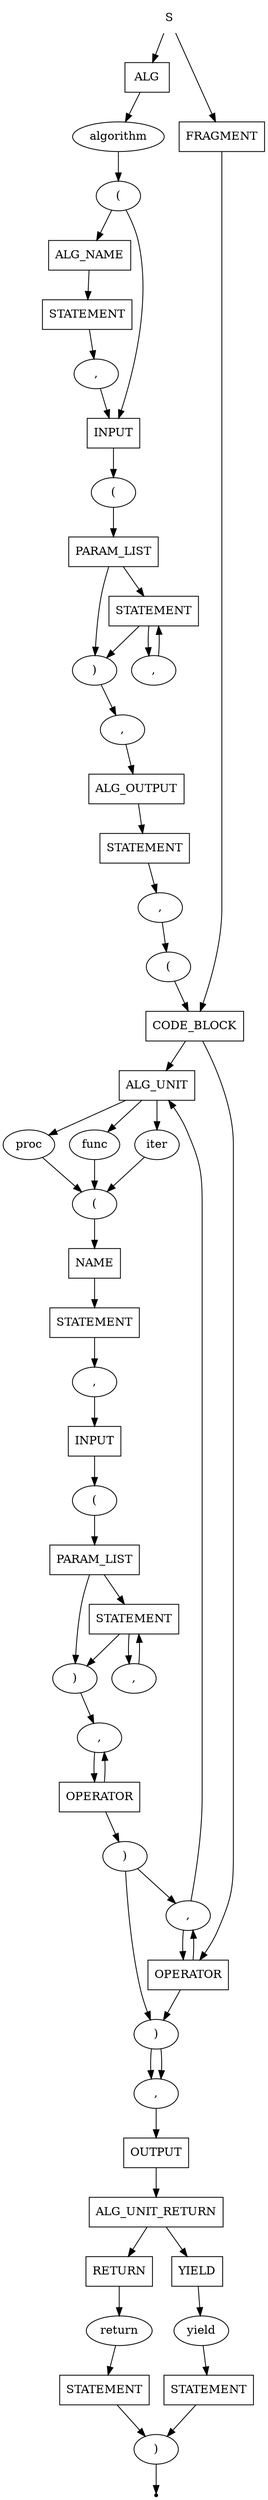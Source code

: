 digraph S {
    start [label=S shape=plaintext]
    alg [label=ALG shape=box]

    statement [label=STATEMENT shape=box]

    algorithm [label=algorithm shape=oval]
    alg_br_open [label="(" shape=oval]
    alg_br_close [label=")" shape=oval]
    alg_name [label=ALG_NAME shape=box]
    alg_comma_1 [label="," shape=oval]
    alg_comma_2 [label="," shape=oval]
    alg_comma_3 [label="," shape=oval]
    alg_comma_4 [label="," shape=oval]
    input [label=INPUT shape=box]
    alg_output [label=ALG_OUTPUT shape=box]
    out_statement [label=STATEMENT shape=box]

    cb_open [label="(" shape=oval]
    cb_close [label=")" shape=oval]
    code_block [label=CODE_BLOCK shape=box]
    output [label=OUTPUT shape=box]

    return_type [label=ALG_UNIT_RETURN shape=box]
    return [label=RETURN shape=box]
    
    return_command [label="return" shape=oval]
    return_command_statement [label=STATEMENT shape=box]

    yield [label=YIELD shape=box]

    yield_command [label="yield" shape=oval]
    yield_command_statement [label=STATEMENT shape=box]

    input_br_open [label="(" shape=oval]
    input_br_close [label=")" shape=oval]
    param_list [label=PARAM_LIST shape=box]

    param_list_statement [label=STATEMENT shape=box]
    param_list_comma [label="," shape=oval]

    fragment [label=FRAGMENT shape=box]
    end [label="" shape=point]

    alg_unit [label=ALG_UNIT shape=box]

    proc [label=proc shape=oval]
    func [label=func shape=oval]
    iter [label=iter shape=oval]
    alg_unit_br_open [label="(" shape=oval]
    alg_unit_br_close [label=")" shape=oval]
    alg_unit_name [label=NAME shape=box]
    alg_unit_name_statement [label=STATEMENT shape=box]
    alg_unit_comma_1 [label="," shape=oval]
    alg_unit_comma_2 [label="," shape=oval]
    alg_unit_input [label=INPUT shape=box]

    input_br_open_2 [label="(" shape=oval]
    input_br_close_2 [label=")" shape=oval]
    param_list_2 [label=PARAM_LIST shape=box]

    param_list_statement_2 [label=STATEMENT shape=box]
    param_list_comma_2 [label="," shape=oval]

    alg_unit_operator [label=OPERATOR shape=box]

    operator [label=OPERATOR shape=box]
    code_block_comma [label="," shape=oval]






    start -> alg
    start -> fragment
    fragment -> code_block

    alg -> algorithm
    algorithm -> alg_br_open
    alg_br_open -> alg_name
    alg_br_open -> input
    alg_name -> statement
    statement -> alg_comma_1
    alg_comma_1 -> input

    input -> input_br_open
    input_br_open -> param_list
    input_br_close -> alg_comma_2

    param_list -> param_list_statement
    param_list_statement -> param_list_comma
    param_list_comma -> param_list_statement
    param_list_statement -> input_br_close
    param_list -> input_br_close

    alg_comma_2 -> alg_output
    alg_output -> out_statement
    out_statement -> alg_comma_3

    alg_comma_3 -> cb_open
    cb_open -> code_block
    code_block -> alg_unit
    cb_close -> alg_comma_4

    code_block -> operator
    code_block_comma -> alg_unit
    code_block_comma -> operator
    operator -> code_block_comma
    
    alg_unit -> func
    alg_unit -> proc
    alg_unit -> iter
    func -> alg_unit_br_open
    proc -> alg_unit_br_open
    iter -> alg_unit_br_open
    alg_unit_br_open -> alg_unit_name
    alg_unit_name -> alg_unit_name_statement
    alg_unit_name_statement -> alg_unit_comma_1
    alg_unit_comma_1 -> alg_unit_input
    alg_unit_input -> input_br_open_2
    
    input_br_open_2 -> param_list_2
    param_list_2 -> param_list_statement_2
    param_list_statement_2 -> param_list_comma_2
    param_list_comma_2 -> param_list_statement_2
    param_list_statement_2 -> input_br_close_2
    param_list_2 -> input_br_close_2

    input_br_close_2 -> alg_unit_comma_2
    alg_unit_comma_2 -> alg_unit_operator
    alg_unit_operator -> alg_unit_comma_2
    alg_unit_operator -> alg_unit_br_close
    alg_unit_br_close -> code_block_comma
    alg_unit_br_close -> cb_close

    operator -> cb_close
    cb_close -> alg_comma_4

    alg_comma_4 -> output

    output -> return_type
    return_type -> return
    return_type -> yield

    return -> return_command
    return_command -> return_command_statement
    return_command_statement -> alg_br_close
    
    yield -> yield_command
    yield_command -> yield_command_statement
    yield_command_statement -> alg_br_close

    alg_br_close -> end
}
